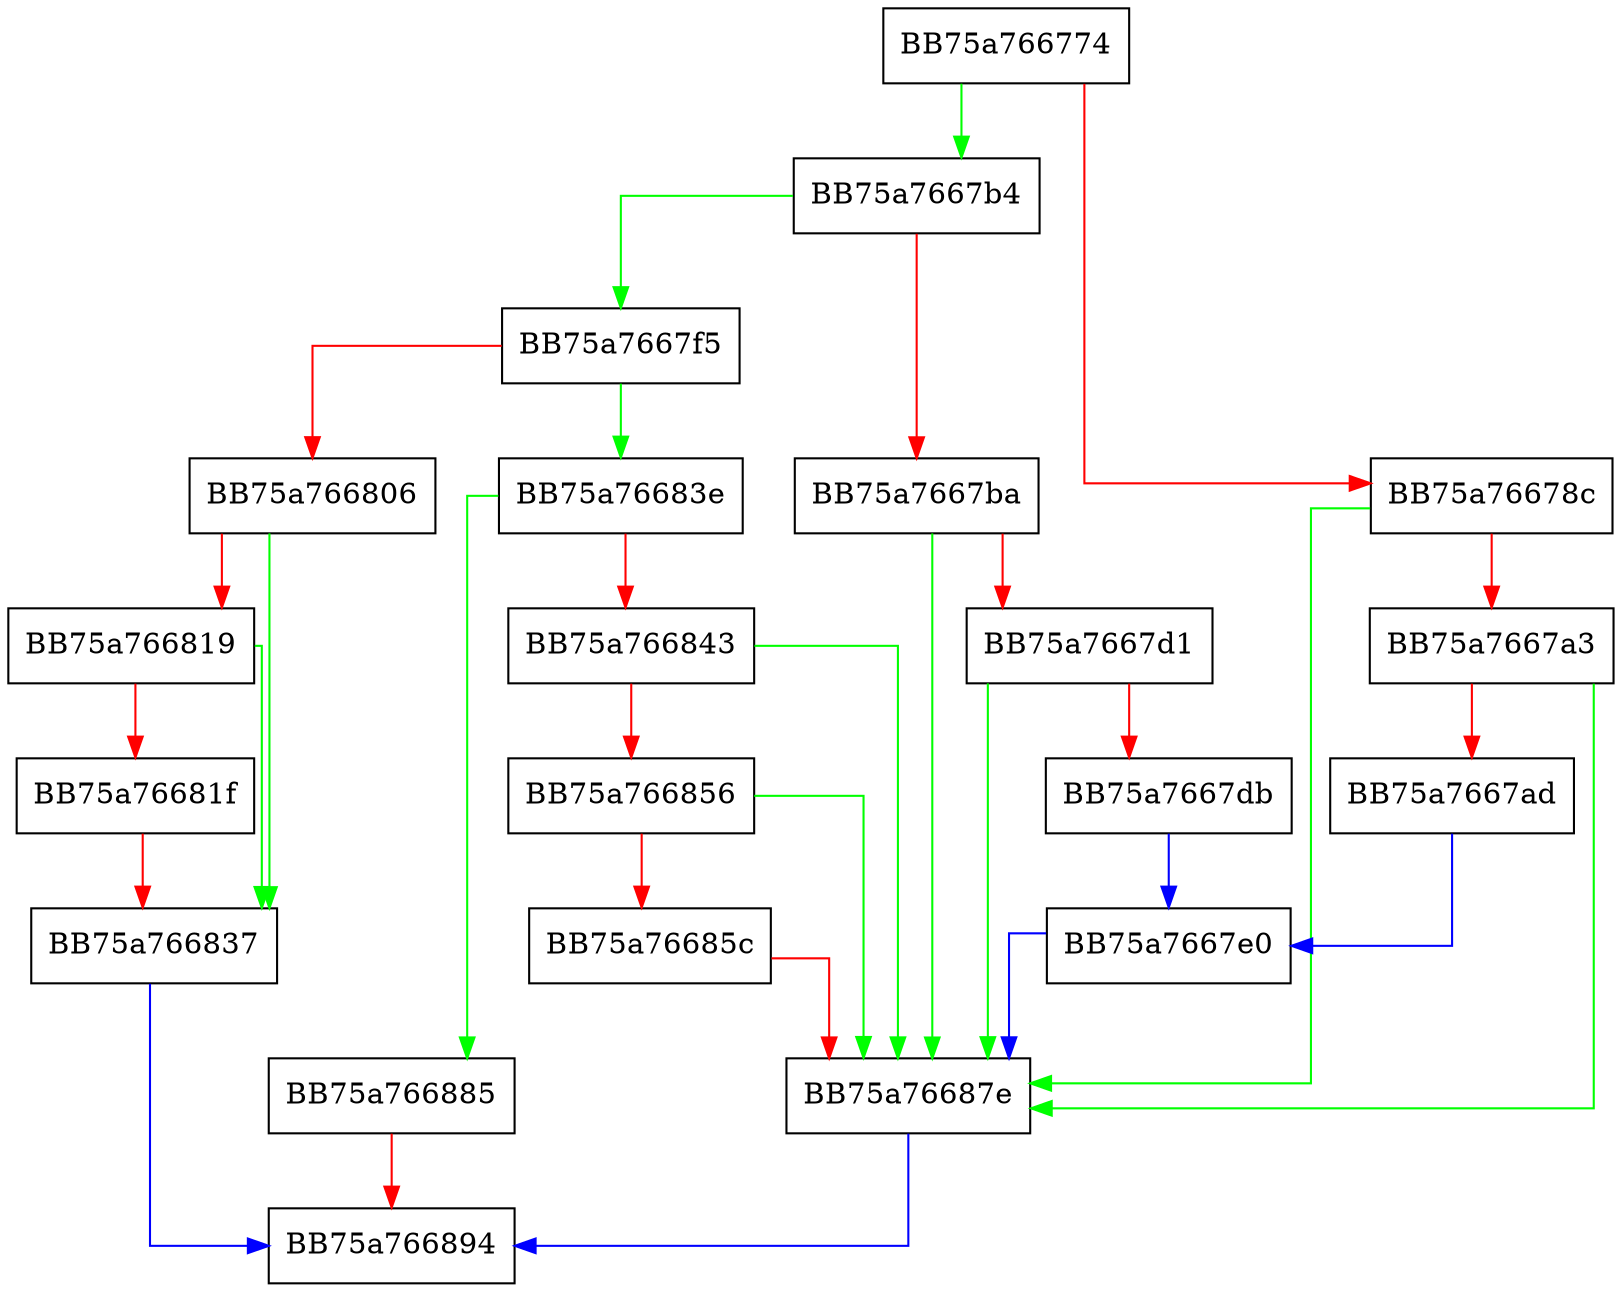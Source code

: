 digraph AdaptScanFromLatestVersion {
  node [shape="box"];
  graph [splines=ortho];
  BB75a766774 -> BB75a7667b4 [color="green"];
  BB75a766774 -> BB75a76678c [color="red"];
  BB75a76678c -> BB75a76687e [color="green"];
  BB75a76678c -> BB75a7667a3 [color="red"];
  BB75a7667a3 -> BB75a76687e [color="green"];
  BB75a7667a3 -> BB75a7667ad [color="red"];
  BB75a7667ad -> BB75a7667e0 [color="blue"];
  BB75a7667b4 -> BB75a7667f5 [color="green"];
  BB75a7667b4 -> BB75a7667ba [color="red"];
  BB75a7667ba -> BB75a76687e [color="green"];
  BB75a7667ba -> BB75a7667d1 [color="red"];
  BB75a7667d1 -> BB75a76687e [color="green"];
  BB75a7667d1 -> BB75a7667db [color="red"];
  BB75a7667db -> BB75a7667e0 [color="blue"];
  BB75a7667e0 -> BB75a76687e [color="blue"];
  BB75a7667f5 -> BB75a76683e [color="green"];
  BB75a7667f5 -> BB75a766806 [color="red"];
  BB75a766806 -> BB75a766837 [color="green"];
  BB75a766806 -> BB75a766819 [color="red"];
  BB75a766819 -> BB75a766837 [color="green"];
  BB75a766819 -> BB75a76681f [color="red"];
  BB75a76681f -> BB75a766837 [color="red"];
  BB75a766837 -> BB75a766894 [color="blue"];
  BB75a76683e -> BB75a766885 [color="green"];
  BB75a76683e -> BB75a766843 [color="red"];
  BB75a766843 -> BB75a76687e [color="green"];
  BB75a766843 -> BB75a766856 [color="red"];
  BB75a766856 -> BB75a76687e [color="green"];
  BB75a766856 -> BB75a76685c [color="red"];
  BB75a76685c -> BB75a76687e [color="red"];
  BB75a76687e -> BB75a766894 [color="blue"];
  BB75a766885 -> BB75a766894 [color="red"];
}